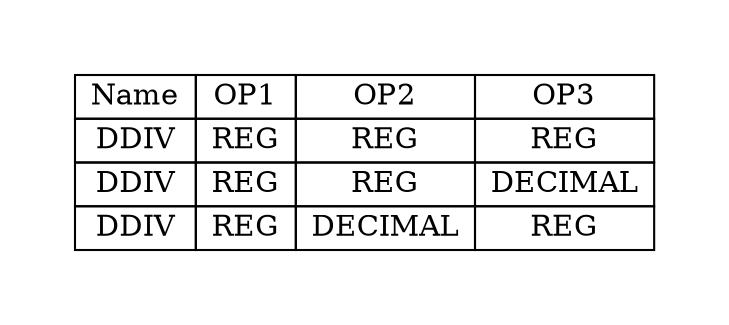 digraph{
graph [pad="0.5", nodesep="0.5", ranksep="2" ]
node [shape=plain]
Foo [label=<
<table border="0" cellborder="1" cellspacing="0">
<tr><td> Name </td> <td> OP1 </td><td> OP2 </td><td> OP3 </td> </tr>
<tr><td> DDIV </td><td> REG </td><td> REG </td><td> REG </td> </tr>
<tr><td> DDIV </td><td> REG </td><td> REG </td><td> DECIMAL </td> </tr>
<tr><td> DDIV </td><td> REG </td><td> DECIMAL </td><td> REG </td> </tr>
</table>>];
}
